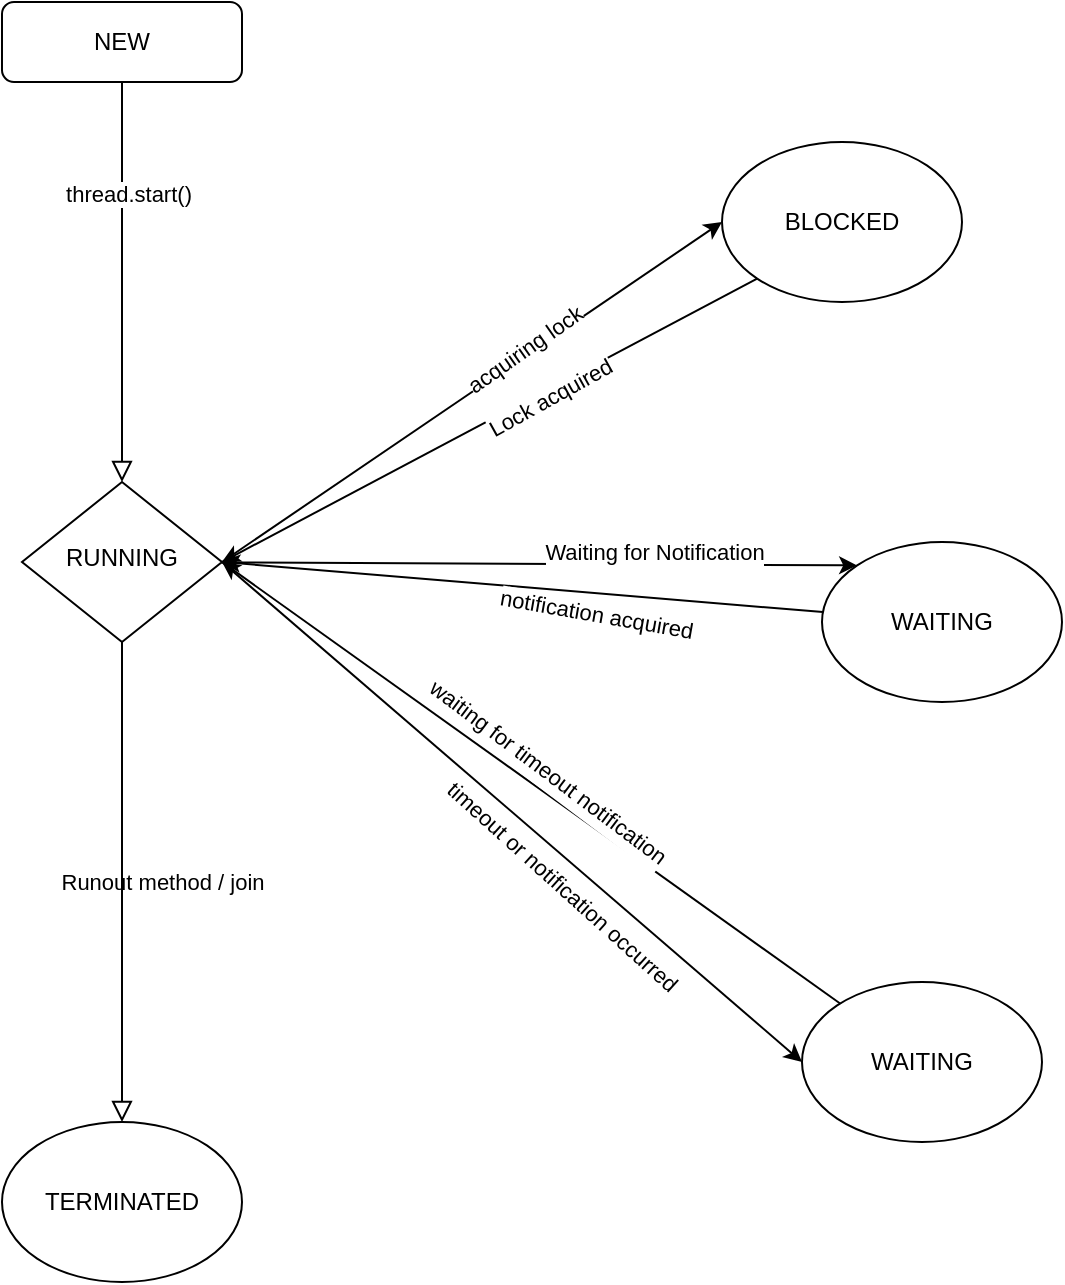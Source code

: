 <mxfile version="26.0.1">
  <diagram id="C5RBs43oDa-KdzZeNtuy" name="Page-1">
    <mxGraphModel dx="954" dy="1759" grid="1" gridSize="10" guides="1" tooltips="1" connect="1" arrows="1" fold="1" page="1" pageScale="1" pageWidth="827" pageHeight="1169" math="0" shadow="0">
      <root>
        <mxCell id="WIyWlLk6GJQsqaUBKTNV-0" />
        <mxCell id="WIyWlLk6GJQsqaUBKTNV-1" parent="WIyWlLk6GJQsqaUBKTNV-0" />
        <mxCell id="WIyWlLk6GJQsqaUBKTNV-2" value="" style="rounded=0;html=1;jettySize=auto;orthogonalLoop=1;fontSize=11;endArrow=block;endFill=0;endSize=8;strokeWidth=1;shadow=0;labelBackgroundColor=none;edgeStyle=orthogonalEdgeStyle;" parent="WIyWlLk6GJQsqaUBKTNV-1" source="WIyWlLk6GJQsqaUBKTNV-3" target="WIyWlLk6GJQsqaUBKTNV-6" edge="1">
          <mxGeometry relative="1" as="geometry" />
        </mxCell>
        <mxCell id="P4qRhhF62gDiaCEhdMEX-0" value="thread.start()" style="edgeLabel;html=1;align=center;verticalAlign=middle;resizable=0;points=[];" parent="WIyWlLk6GJQsqaUBKTNV-2" vertex="1" connectable="0">
          <mxGeometry x="-0.44" y="3" relative="1" as="geometry">
            <mxPoint as="offset" />
          </mxGeometry>
        </mxCell>
        <mxCell id="WIyWlLk6GJQsqaUBKTNV-3" value="NEW" style="rounded=1;whiteSpace=wrap;html=1;fontSize=12;glass=0;strokeWidth=1;shadow=0;" parent="WIyWlLk6GJQsqaUBKTNV-1" vertex="1">
          <mxGeometry x="160" y="-70" width="120" height="40" as="geometry" />
        </mxCell>
        <mxCell id="WIyWlLk6GJQsqaUBKTNV-4" value="Runout method / join" style="rounded=0;html=1;jettySize=auto;orthogonalLoop=1;fontSize=11;endArrow=block;endFill=0;endSize=8;strokeWidth=1;shadow=0;labelBackgroundColor=none;edgeStyle=orthogonalEdgeStyle;entryX=0.5;entryY=0;entryDx=0;entryDy=0;" parent="WIyWlLk6GJQsqaUBKTNV-1" source="WIyWlLk6GJQsqaUBKTNV-6" edge="1" target="P4qRhhF62gDiaCEhdMEX-11">
          <mxGeometry y="20" relative="1" as="geometry">
            <mxPoint as="offset" />
            <mxPoint x="220" y="290" as="targetPoint" />
          </mxGeometry>
        </mxCell>
        <mxCell id="P4qRhhF62gDiaCEhdMEX-8" style="edgeStyle=none;rounded=0;orthogonalLoop=1;jettySize=auto;html=1;exitX=1;exitY=0.5;exitDx=0;exitDy=0;entryX=0;entryY=0.5;entryDx=0;entryDy=0;" parent="WIyWlLk6GJQsqaUBKTNV-1" source="WIyWlLk6GJQsqaUBKTNV-6" target="P4qRhhF62gDiaCEhdMEX-6" edge="1">
          <mxGeometry relative="1" as="geometry" />
        </mxCell>
        <mxCell id="P4qRhhF62gDiaCEhdMEX-10" value="acquiring lock" style="edgeLabel;html=1;align=center;verticalAlign=middle;resizable=0;points=[];rotation=325;" parent="P4qRhhF62gDiaCEhdMEX-8" vertex="1" connectable="0">
          <mxGeometry x="0.215" y="4" relative="1" as="geometry">
            <mxPoint x="1" as="offset" />
          </mxGeometry>
        </mxCell>
        <mxCell id="P4qRhhF62gDiaCEhdMEX-14" style="edgeStyle=none;rounded=0;orthogonalLoop=1;jettySize=auto;html=1;entryX=0;entryY=0;entryDx=0;entryDy=0;" parent="WIyWlLk6GJQsqaUBKTNV-1" source="WIyWlLk6GJQsqaUBKTNV-6" target="P4qRhhF62gDiaCEhdMEX-3" edge="1">
          <mxGeometry relative="1" as="geometry" />
        </mxCell>
        <mxCell id="P4qRhhF62gDiaCEhdMEX-16" value="Waiting for Notification" style="edgeLabel;html=1;align=center;verticalAlign=middle;resizable=0;points=[];" parent="P4qRhhF62gDiaCEhdMEX-14" vertex="1" connectable="0">
          <mxGeometry x="-0.031" relative="1" as="geometry">
            <mxPoint x="62" y="-6" as="offset" />
          </mxGeometry>
        </mxCell>
        <mxCell id="P4qRhhF62gDiaCEhdMEX-18" style="edgeStyle=none;rounded=0;orthogonalLoop=1;jettySize=auto;html=1;exitX=1;exitY=0.5;exitDx=0;exitDy=0;entryX=0;entryY=0.5;entryDx=0;entryDy=0;" parent="WIyWlLk6GJQsqaUBKTNV-1" source="WIyWlLk6GJQsqaUBKTNV-6" target="P4qRhhF62gDiaCEhdMEX-2" edge="1">
          <mxGeometry relative="1" as="geometry" />
        </mxCell>
        <mxCell id="P4qRhhF62gDiaCEhdMEX-20" value="timeout or notification occurred" style="edgeLabel;html=1;align=center;verticalAlign=middle;resizable=0;points=[];rotation=42;" parent="P4qRhhF62gDiaCEhdMEX-18" vertex="1" connectable="0">
          <mxGeometry x="0.189" y="1" relative="1" as="geometry">
            <mxPoint x="-3" y="14" as="offset" />
          </mxGeometry>
        </mxCell>
        <mxCell id="WIyWlLk6GJQsqaUBKTNV-6" value="RUNNING" style="rhombus;whiteSpace=wrap;html=1;shadow=0;fontFamily=Helvetica;fontSize=12;align=center;strokeWidth=1;spacing=6;spacingTop=-4;" parent="WIyWlLk6GJQsqaUBKTNV-1" vertex="1">
          <mxGeometry x="170" y="170" width="100" height="80" as="geometry" />
        </mxCell>
        <mxCell id="P4qRhhF62gDiaCEhdMEX-19" value="" style="edgeStyle=none;rounded=0;orthogonalLoop=1;jettySize=auto;html=1;" parent="WIyWlLk6GJQsqaUBKTNV-1" source="P4qRhhF62gDiaCEhdMEX-2" edge="1">
          <mxGeometry relative="1" as="geometry">
            <mxPoint x="270" y="210" as="targetPoint" />
          </mxGeometry>
        </mxCell>
        <mxCell id="UDCGJqC_OwNuLP2gDt2i-0" value="&lt;div style=&quot;line-height: 150%;&quot;&gt;waiting for timeout notification&lt;/div&gt;" style="edgeLabel;html=1;align=center;verticalAlign=middle;resizable=0;points=[];rotation=37;" vertex="1" connectable="0" parent="P4qRhhF62gDiaCEhdMEX-19">
          <mxGeometry x="0.021" y="-2" relative="1" as="geometry">
            <mxPoint x="11" y="-2" as="offset" />
          </mxGeometry>
        </mxCell>
        <mxCell id="P4qRhhF62gDiaCEhdMEX-2" value="WAITING" style="ellipse;whiteSpace=wrap;html=1;" parent="WIyWlLk6GJQsqaUBKTNV-1" vertex="1">
          <mxGeometry x="560" y="420" width="120" height="80" as="geometry" />
        </mxCell>
        <mxCell id="P4qRhhF62gDiaCEhdMEX-15" style="edgeStyle=none;rounded=0;orthogonalLoop=1;jettySize=auto;html=1;entryX=1;entryY=0.5;entryDx=0;entryDy=0;" parent="WIyWlLk6GJQsqaUBKTNV-1" source="P4qRhhF62gDiaCEhdMEX-3" target="WIyWlLk6GJQsqaUBKTNV-6" edge="1">
          <mxGeometry relative="1" as="geometry" />
        </mxCell>
        <mxCell id="P4qRhhF62gDiaCEhdMEX-17" value="notification acquired" style="edgeLabel;html=1;align=center;verticalAlign=middle;resizable=0;points=[];rotation=10;" parent="P4qRhhF62gDiaCEhdMEX-15" vertex="1" connectable="0">
          <mxGeometry x="-0.231" y="1" relative="1" as="geometry">
            <mxPoint x="2" y="9" as="offset" />
          </mxGeometry>
        </mxCell>
        <mxCell id="P4qRhhF62gDiaCEhdMEX-3" value="WAITING" style="ellipse;whiteSpace=wrap;html=1;" parent="WIyWlLk6GJQsqaUBKTNV-1" vertex="1">
          <mxGeometry x="570" y="200" width="120" height="80" as="geometry" />
        </mxCell>
        <mxCell id="P4qRhhF62gDiaCEhdMEX-9" style="edgeStyle=none;rounded=0;orthogonalLoop=1;jettySize=auto;html=1;exitX=0;exitY=1;exitDx=0;exitDy=0;" parent="WIyWlLk6GJQsqaUBKTNV-1" source="P4qRhhF62gDiaCEhdMEX-6" edge="1">
          <mxGeometry relative="1" as="geometry">
            <mxPoint x="270" y="210" as="targetPoint" />
          </mxGeometry>
        </mxCell>
        <mxCell id="P4qRhhF62gDiaCEhdMEX-12" value="Lock acquired" style="edgeLabel;html=1;align=center;verticalAlign=middle;resizable=0;points=[];rotation=331;" parent="P4qRhhF62gDiaCEhdMEX-9" vertex="1" connectable="0">
          <mxGeometry x="-0.206" y="4" relative="1" as="geometry">
            <mxPoint as="offset" />
          </mxGeometry>
        </mxCell>
        <mxCell id="P4qRhhF62gDiaCEhdMEX-6" value="BLOCKED" style="ellipse;whiteSpace=wrap;html=1;" parent="WIyWlLk6GJQsqaUBKTNV-1" vertex="1">
          <mxGeometry x="520" width="120" height="80" as="geometry" />
        </mxCell>
        <mxCell id="P4qRhhF62gDiaCEhdMEX-11" value="TERMINATED" style="ellipse;whiteSpace=wrap;html=1;" parent="WIyWlLk6GJQsqaUBKTNV-1" vertex="1">
          <mxGeometry x="160" y="490" width="120" height="80" as="geometry" />
        </mxCell>
      </root>
    </mxGraphModel>
  </diagram>
</mxfile>

